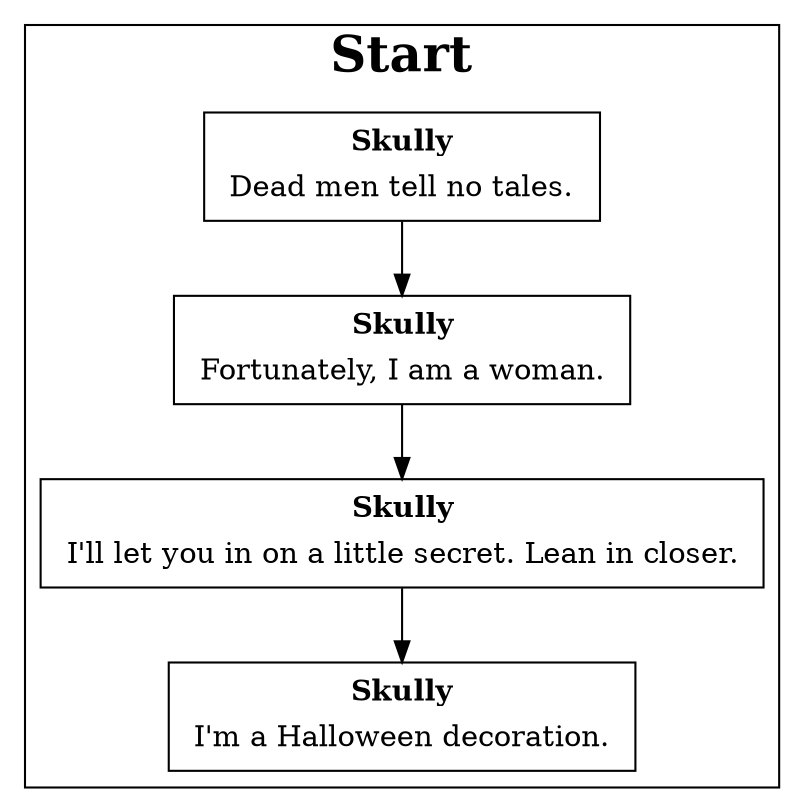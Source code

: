 digraph G {
subgraph cluster_0 {
label=<<b>Start</b>> fontsize="24pt";
140156120332128 [label=<<table border="0"><tr><td><b>Skully</b></td></tr><tr><td align="left">Dead men tell no tales.</td></tr></table>>, shape=box];
140156120331648 [label=<<table border="0"><tr><td><b>Skully</b></td></tr><tr><td align="left">Fortunately, I am a woman.</td></tr></table>>, shape=box];
140156120333712 [label=<<table border="0"><tr><td><b>Skully</b></td></tr><tr><td align="left">I'll let you in on a little secret. Lean in closer.</td></tr></table>>, shape=box];
140156120334192 [label=<<table border="0"><tr><td><b>Skully</b></td></tr><tr><td align="left">I'm a Halloween decoration.</td></tr></table>>, shape=box];
}
140156120332128 -> 140156120331648;
140156120331648 -> 140156120333712;
140156120333712 -> 140156120334192;
}